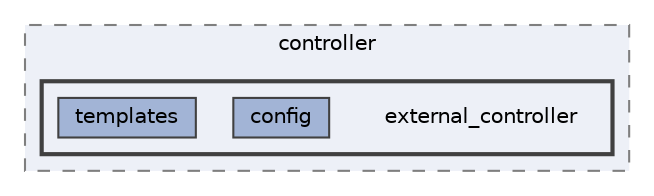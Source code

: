 digraph "C:/microchip/harmony3/gfx/middleware/legato/driver/controller/external_controller"
{
 // INTERACTIVE_SVG=YES
 // LATEX_PDF_SIZE
  bgcolor="transparent";
  edge [fontname=Helvetica,fontsize=10,labelfontname=Helvetica,labelfontsize=10];
  node [fontname=Helvetica,fontsize=10,shape=box,height=0.2,width=0.4];
  compound=true
  subgraph clusterdir_c3b8d82ce3ca523ae8c204fa21625ada {
    graph [ bgcolor="#edf0f7", pencolor="grey50", label="controller", fontname=Helvetica,fontsize=10 style="filled,dashed", URL="dir_c3b8d82ce3ca523ae8c204fa21625ada.html",tooltip=""]
  subgraph clusterdir_f3752ff8dc01162f52ce526285ef2c71 {
    graph [ bgcolor="#edf0f7", pencolor="grey25", label="", fontname=Helvetica,fontsize=10 style="filled,bold", URL="dir_f3752ff8dc01162f52ce526285ef2c71.html",tooltip=""]
    dir_f3752ff8dc01162f52ce526285ef2c71 [shape=plaintext, label="external_controller"];
  dir_96a60fbd470f4e25e803737f6ff9034e [label="config", fillcolor="#a2b4d6", color="grey25", style="filled", URL="dir_96a60fbd470f4e25e803737f6ff9034e.html",tooltip=""];
  dir_7fa69cc255130e307e5165180e624ea9 [label="templates", fillcolor="#a2b4d6", color="grey25", style="filled", URL="dir_7fa69cc255130e307e5165180e624ea9.html",tooltip=""];
  }
  }
}
